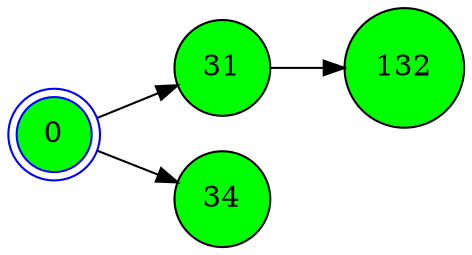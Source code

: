 digraph BlockchainTree {
    rankdir=LR;
    node [shape=circle, style=filled, fontcolor=black];

    0 [fillcolor=green];
    0 [shape=doublecircle, color=blue];
    31 [fillcolor=green];
    0 -> 31;
    132 [fillcolor=green];
    31 -> 132;
    34 [fillcolor=green];
    0 -> 34;
}
